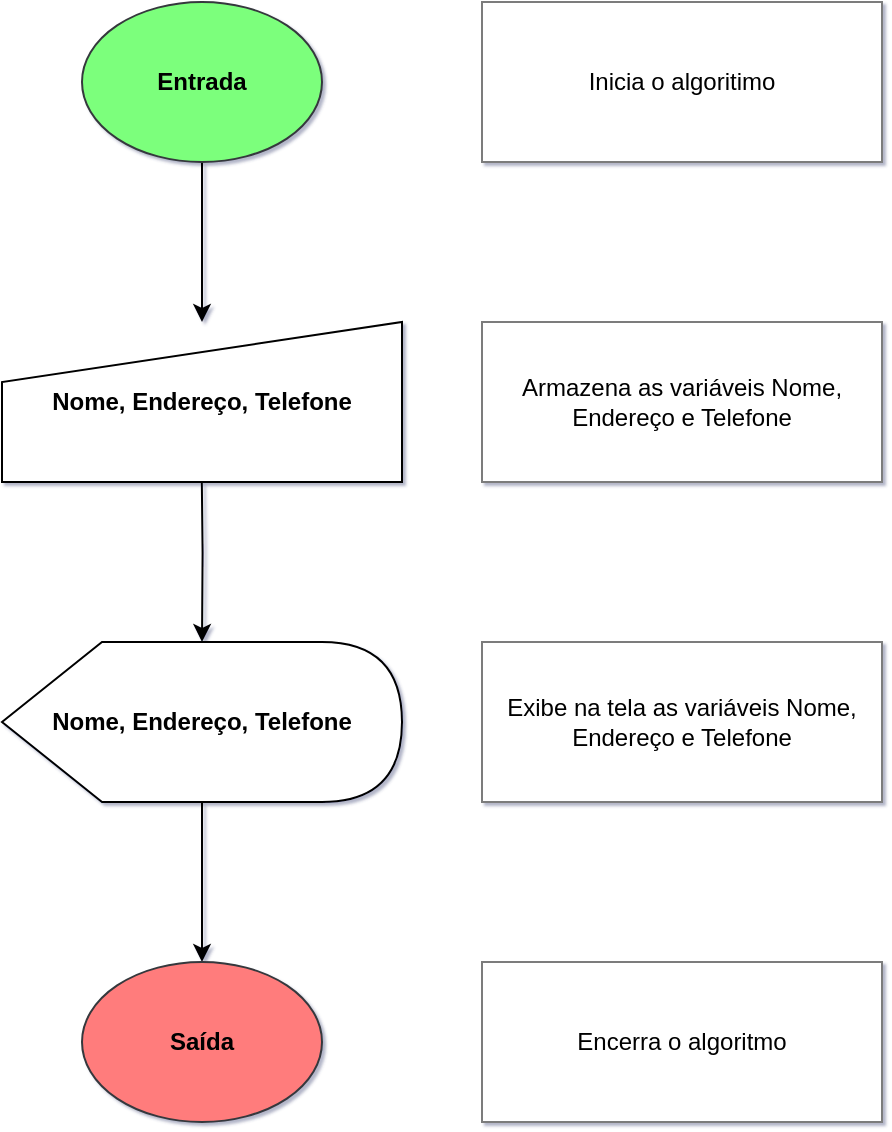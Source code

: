 <mxfile version="24.7.7">
  <diagram name="Página-1" id="U6gXd8skG5sVwSUlENoA">
    <mxGraphModel dx="1009" dy="573" grid="1" gridSize="10" guides="1" tooltips="1" connect="1" arrows="1" fold="1" page="1" pageScale="1" pageWidth="827" pageHeight="1169" math="0" shadow="1">
      <root>
        <mxCell id="0" />
        <mxCell id="1" parent="0" />
        <mxCell id="oKjHgMiD_sqj_BqSJono-5" value="" style="edgeStyle=orthogonalEdgeStyle;rounded=0;orthogonalLoop=1;jettySize=auto;html=1;fontStyle=1" edge="1" parent="1" source="oKjHgMiD_sqj_BqSJono-1" target="oKjHgMiD_sqj_BqSJono-2">
          <mxGeometry relative="1" as="geometry" />
        </mxCell>
        <mxCell id="oKjHgMiD_sqj_BqSJono-1" value="Entrada" style="ellipse;whiteSpace=wrap;html=1;fillColor=#7bff7b;strokeColor=#36393d;fontStyle=1" vertex="1" parent="1">
          <mxGeometry x="120" y="240" width="120" height="80" as="geometry" />
        </mxCell>
        <mxCell id="oKjHgMiD_sqj_BqSJono-7" style="edgeStyle=orthogonalEdgeStyle;rounded=0;orthogonalLoop=1;jettySize=auto;html=1;fontStyle=1" edge="1" parent="1" target="oKjHgMiD_sqj_BqSJono-12">
          <mxGeometry relative="1" as="geometry">
            <mxPoint x="179.8" y="470" as="sourcePoint" />
            <mxPoint x="179.8" y="550" as="targetPoint" />
          </mxGeometry>
        </mxCell>
        <mxCell id="oKjHgMiD_sqj_BqSJono-2" value="Nome, Endereço, Telefone" style="shape=manualInput;whiteSpace=wrap;html=1;fontStyle=1" vertex="1" parent="1">
          <mxGeometry x="80" y="400" width="200" height="80" as="geometry" />
        </mxCell>
        <mxCell id="oKjHgMiD_sqj_BqSJono-14" style="edgeStyle=orthogonalEdgeStyle;rounded=0;orthogonalLoop=1;jettySize=auto;html=1;fontStyle=1" edge="1" parent="1" source="oKjHgMiD_sqj_BqSJono-12" target="oKjHgMiD_sqj_BqSJono-13">
          <mxGeometry relative="1" as="geometry">
            <mxPoint x="180" y="700" as="targetPoint" />
          </mxGeometry>
        </mxCell>
        <mxCell id="oKjHgMiD_sqj_BqSJono-12" value="Nome, Endereço, Telefone" style="shape=display;whiteSpace=wrap;html=1;fontStyle=1" vertex="1" parent="1">
          <mxGeometry x="80" y="560" width="200" height="80" as="geometry" />
        </mxCell>
        <mxCell id="oKjHgMiD_sqj_BqSJono-13" value="Saída" style="ellipse;whiteSpace=wrap;html=1;fillColor=#ff7b7b;strokeColor=#36393d;fontStyle=1" vertex="1" parent="1">
          <mxGeometry x="120" y="720" width="120" height="80" as="geometry" />
        </mxCell>
        <mxCell id="oKjHgMiD_sqj_BqSJono-15" value="Inicia o algoritimo" style="rounded=0;whiteSpace=wrap;html=1;strokeColor=#7b7b7b;" vertex="1" parent="1">
          <mxGeometry x="320" y="240" width="200" height="80" as="geometry" />
        </mxCell>
        <mxCell id="oKjHgMiD_sqj_BqSJono-16" value="Armazena as variáveis Nome, Endereço e Telefone" style="rounded=0;whiteSpace=wrap;html=1;strokeColor=#7b7b7b;" vertex="1" parent="1">
          <mxGeometry x="320" y="400" width="200" height="80" as="geometry" />
        </mxCell>
        <mxCell id="oKjHgMiD_sqj_BqSJono-17" value="Exibe na tela as variáveis Nome, Endereço e Telefone" style="rounded=0;whiteSpace=wrap;html=1;strokeColor=#7b7b7b;" vertex="1" parent="1">
          <mxGeometry x="320" y="560" width="200" height="80" as="geometry" />
        </mxCell>
        <mxCell id="oKjHgMiD_sqj_BqSJono-18" value="Encerra o algoritmo" style="rounded=0;whiteSpace=wrap;html=1;strokeColor=#7b7b7b;" vertex="1" parent="1">
          <mxGeometry x="320" y="720" width="200" height="80" as="geometry" />
        </mxCell>
      </root>
    </mxGraphModel>
  </diagram>
</mxfile>
